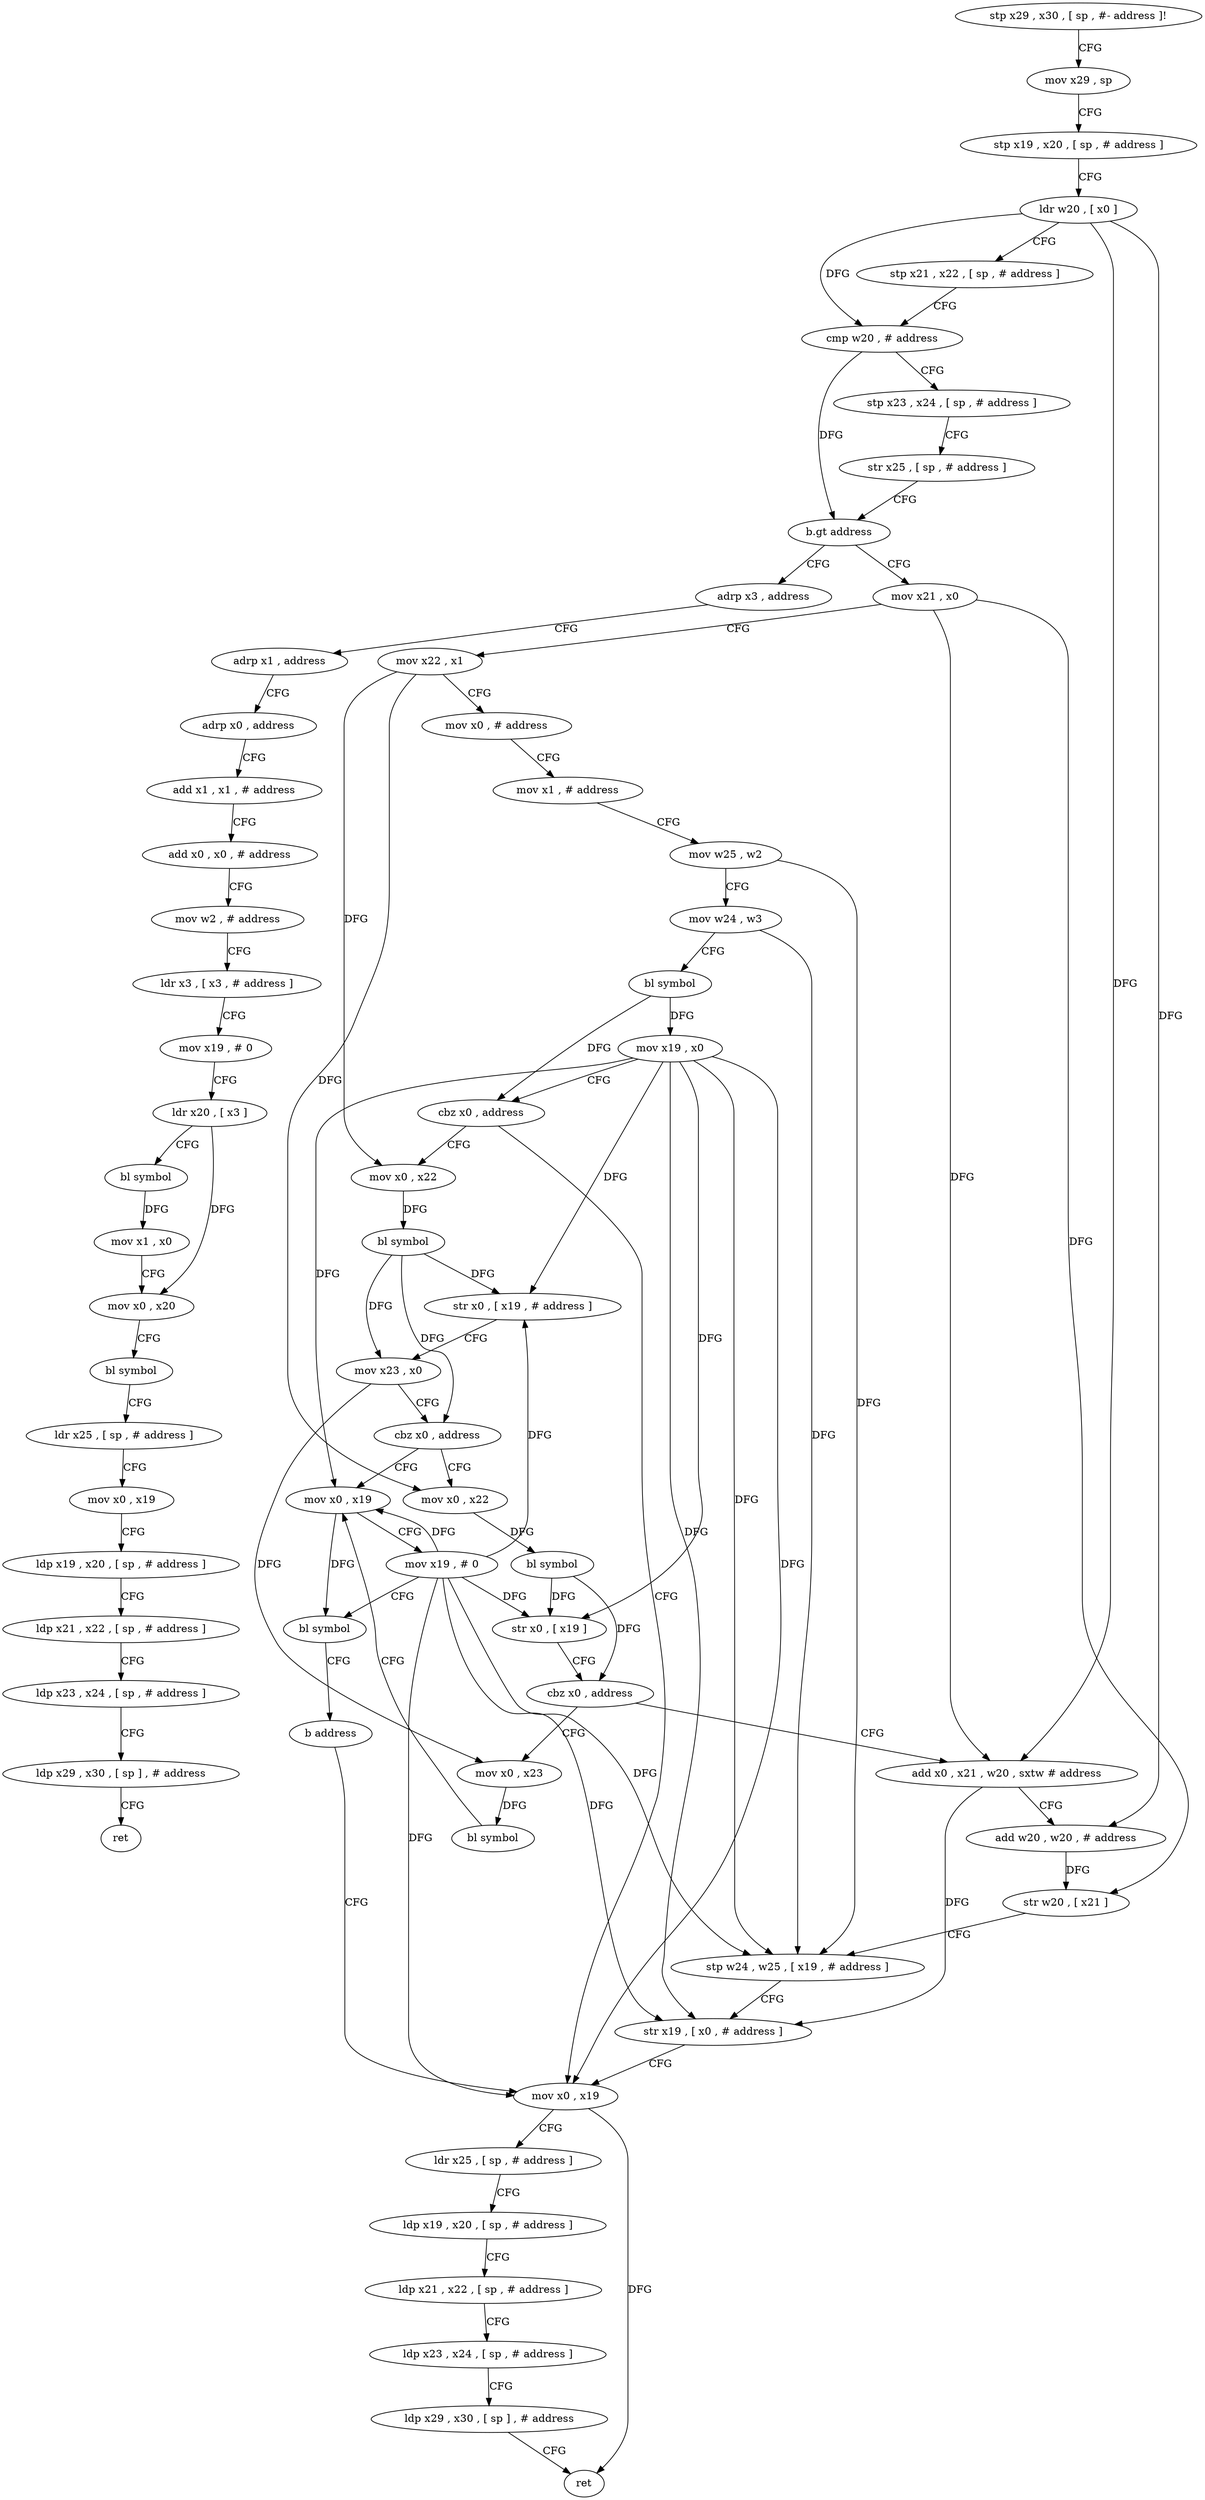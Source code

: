 digraph "func" {
"140384" [label = "stp x29 , x30 , [ sp , #- address ]!" ]
"140388" [label = "mov x29 , sp" ]
"140392" [label = "stp x19 , x20 , [ sp , # address ]" ]
"140396" [label = "ldr w20 , [ x0 ]" ]
"140400" [label = "stp x21 , x22 , [ sp , # address ]" ]
"140404" [label = "cmp w20 , # address" ]
"140408" [label = "stp x23 , x24 , [ sp , # address ]" ]
"140412" [label = "str x25 , [ sp , # address ]" ]
"140416" [label = "b.gt address" ]
"140544" [label = "adrp x3 , address" ]
"140420" [label = "mov x21 , x0" ]
"140548" [label = "adrp x1 , address" ]
"140552" [label = "adrp x0 , address" ]
"140556" [label = "add x1 , x1 , # address" ]
"140560" [label = "add x0 , x0 , # address" ]
"140564" [label = "mov w2 , # address" ]
"140568" [label = "ldr x3 , [ x3 , # address ]" ]
"140572" [label = "mov x19 , # 0" ]
"140576" [label = "ldr x20 , [ x3 ]" ]
"140580" [label = "bl symbol" ]
"140584" [label = "mov x1 , x0" ]
"140588" [label = "mov x0 , x20" ]
"140592" [label = "bl symbol" ]
"140596" [label = "ldr x25 , [ sp , # address ]" ]
"140600" [label = "mov x0 , x19" ]
"140604" [label = "ldp x19 , x20 , [ sp , # address ]" ]
"140608" [label = "ldp x21 , x22 , [ sp , # address ]" ]
"140612" [label = "ldp x23 , x24 , [ sp , # address ]" ]
"140616" [label = "ldp x29 , x30 , [ sp ] , # address" ]
"140620" [label = "ret" ]
"140424" [label = "mov x22 , x1" ]
"140428" [label = "mov x0 , # address" ]
"140432" [label = "mov x1 , # address" ]
"140436" [label = "mov w25 , w2" ]
"140440" [label = "mov w24 , w3" ]
"140444" [label = "bl symbol" ]
"140448" [label = "mov x19 , x0" ]
"140452" [label = "cbz x0 , address" ]
"140512" [label = "mov x0 , x19" ]
"140456" [label = "mov x0 , x22" ]
"140516" [label = "ldr x25 , [ sp , # address ]" ]
"140520" [label = "ldp x19 , x20 , [ sp , # address ]" ]
"140524" [label = "ldp x21 , x22 , [ sp , # address ]" ]
"140528" [label = "ldp x23 , x24 , [ sp , # address ]" ]
"140532" [label = "ldp x29 , x30 , [ sp ] , # address" ]
"140536" [label = "ret" ]
"140460" [label = "bl symbol" ]
"140464" [label = "str x0 , [ x19 , # address ]" ]
"140468" [label = "mov x23 , x0" ]
"140472" [label = "cbz x0 , address" ]
"140632" [label = "mov x0 , x19" ]
"140476" [label = "mov x0 , x22" ]
"140636" [label = "mov x19 , # 0" ]
"140640" [label = "bl symbol" ]
"140644" [label = "b address" ]
"140480" [label = "bl symbol" ]
"140484" [label = "str x0 , [ x19 ]" ]
"140488" [label = "cbz x0 , address" ]
"140624" [label = "mov x0 , x23" ]
"140492" [label = "add x0 , x21 , w20 , sxtw # address" ]
"140628" [label = "bl symbol" ]
"140496" [label = "add w20 , w20 , # address" ]
"140500" [label = "str w20 , [ x21 ]" ]
"140504" [label = "stp w24 , w25 , [ x19 , # address ]" ]
"140508" [label = "str x19 , [ x0 , # address ]" ]
"140384" -> "140388" [ label = "CFG" ]
"140388" -> "140392" [ label = "CFG" ]
"140392" -> "140396" [ label = "CFG" ]
"140396" -> "140400" [ label = "CFG" ]
"140396" -> "140404" [ label = "DFG" ]
"140396" -> "140492" [ label = "DFG" ]
"140396" -> "140496" [ label = "DFG" ]
"140400" -> "140404" [ label = "CFG" ]
"140404" -> "140408" [ label = "CFG" ]
"140404" -> "140416" [ label = "DFG" ]
"140408" -> "140412" [ label = "CFG" ]
"140412" -> "140416" [ label = "CFG" ]
"140416" -> "140544" [ label = "CFG" ]
"140416" -> "140420" [ label = "CFG" ]
"140544" -> "140548" [ label = "CFG" ]
"140420" -> "140424" [ label = "CFG" ]
"140420" -> "140492" [ label = "DFG" ]
"140420" -> "140500" [ label = "DFG" ]
"140548" -> "140552" [ label = "CFG" ]
"140552" -> "140556" [ label = "CFG" ]
"140556" -> "140560" [ label = "CFG" ]
"140560" -> "140564" [ label = "CFG" ]
"140564" -> "140568" [ label = "CFG" ]
"140568" -> "140572" [ label = "CFG" ]
"140572" -> "140576" [ label = "CFG" ]
"140576" -> "140580" [ label = "CFG" ]
"140576" -> "140588" [ label = "DFG" ]
"140580" -> "140584" [ label = "DFG" ]
"140584" -> "140588" [ label = "CFG" ]
"140588" -> "140592" [ label = "CFG" ]
"140592" -> "140596" [ label = "CFG" ]
"140596" -> "140600" [ label = "CFG" ]
"140600" -> "140604" [ label = "CFG" ]
"140604" -> "140608" [ label = "CFG" ]
"140608" -> "140612" [ label = "CFG" ]
"140612" -> "140616" [ label = "CFG" ]
"140616" -> "140620" [ label = "CFG" ]
"140424" -> "140428" [ label = "CFG" ]
"140424" -> "140456" [ label = "DFG" ]
"140424" -> "140476" [ label = "DFG" ]
"140428" -> "140432" [ label = "CFG" ]
"140432" -> "140436" [ label = "CFG" ]
"140436" -> "140440" [ label = "CFG" ]
"140436" -> "140504" [ label = "DFG" ]
"140440" -> "140444" [ label = "CFG" ]
"140440" -> "140504" [ label = "DFG" ]
"140444" -> "140448" [ label = "DFG" ]
"140444" -> "140452" [ label = "DFG" ]
"140448" -> "140452" [ label = "CFG" ]
"140448" -> "140512" [ label = "DFG" ]
"140448" -> "140464" [ label = "DFG" ]
"140448" -> "140632" [ label = "DFG" ]
"140448" -> "140484" [ label = "DFG" ]
"140448" -> "140504" [ label = "DFG" ]
"140448" -> "140508" [ label = "DFG" ]
"140452" -> "140512" [ label = "CFG" ]
"140452" -> "140456" [ label = "CFG" ]
"140512" -> "140516" [ label = "CFG" ]
"140512" -> "140536" [ label = "DFG" ]
"140456" -> "140460" [ label = "DFG" ]
"140516" -> "140520" [ label = "CFG" ]
"140520" -> "140524" [ label = "CFG" ]
"140524" -> "140528" [ label = "CFG" ]
"140528" -> "140532" [ label = "CFG" ]
"140532" -> "140536" [ label = "CFG" ]
"140460" -> "140464" [ label = "DFG" ]
"140460" -> "140468" [ label = "DFG" ]
"140460" -> "140472" [ label = "DFG" ]
"140464" -> "140468" [ label = "CFG" ]
"140468" -> "140472" [ label = "CFG" ]
"140468" -> "140624" [ label = "DFG" ]
"140472" -> "140632" [ label = "CFG" ]
"140472" -> "140476" [ label = "CFG" ]
"140632" -> "140636" [ label = "CFG" ]
"140632" -> "140640" [ label = "DFG" ]
"140476" -> "140480" [ label = "DFG" ]
"140636" -> "140640" [ label = "CFG" ]
"140636" -> "140512" [ label = "DFG" ]
"140636" -> "140632" [ label = "DFG" ]
"140636" -> "140464" [ label = "DFG" ]
"140636" -> "140484" [ label = "DFG" ]
"140636" -> "140504" [ label = "DFG" ]
"140636" -> "140508" [ label = "DFG" ]
"140640" -> "140644" [ label = "CFG" ]
"140644" -> "140512" [ label = "CFG" ]
"140480" -> "140484" [ label = "DFG" ]
"140480" -> "140488" [ label = "DFG" ]
"140484" -> "140488" [ label = "CFG" ]
"140488" -> "140624" [ label = "CFG" ]
"140488" -> "140492" [ label = "CFG" ]
"140624" -> "140628" [ label = "DFG" ]
"140492" -> "140496" [ label = "CFG" ]
"140492" -> "140508" [ label = "DFG" ]
"140628" -> "140632" [ label = "CFG" ]
"140496" -> "140500" [ label = "DFG" ]
"140500" -> "140504" [ label = "CFG" ]
"140504" -> "140508" [ label = "CFG" ]
"140508" -> "140512" [ label = "CFG" ]
}
